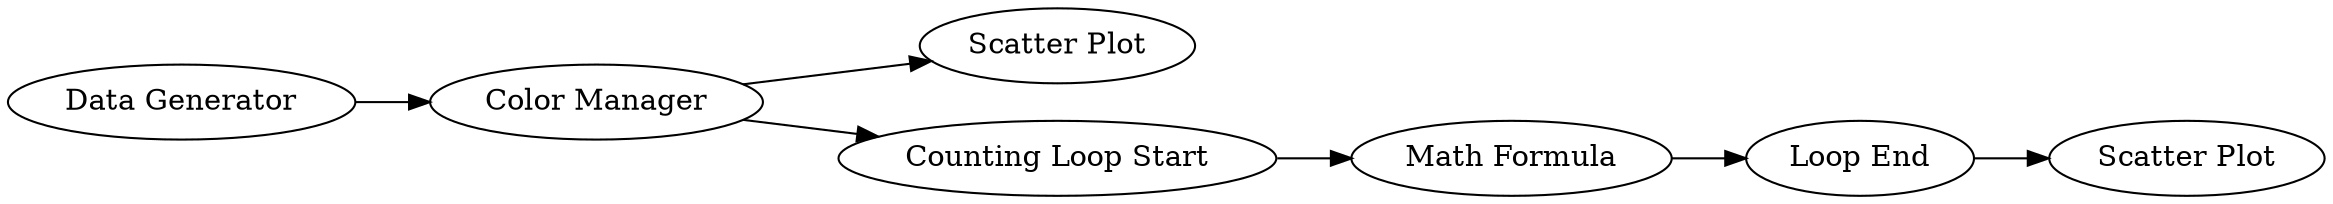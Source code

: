 digraph {
	"-637277186972257064_26" [label="Color Manager"]
	"-637277186972257064_23" [label="Data Generator"]
	"-637277186972257064_38" [label="Scatter Plot"]
	"-637277186972257064_33" [label="Math Formula"]
	"-637277186972257064_39" [label="Scatter Plot"]
	"-637277186972257064_37" [label="Loop End"]
	"-637277186972257064_34" [label="Counting Loop Start"]
	"-637277186972257064_26" -> "-637277186972257064_34"
	"-637277186972257064_33" -> "-637277186972257064_37"
	"-637277186972257064_37" -> "-637277186972257064_39"
	"-637277186972257064_26" -> "-637277186972257064_38"
	"-637277186972257064_34" -> "-637277186972257064_33"
	"-637277186972257064_23" -> "-637277186972257064_26"
	rankdir=LR
}
